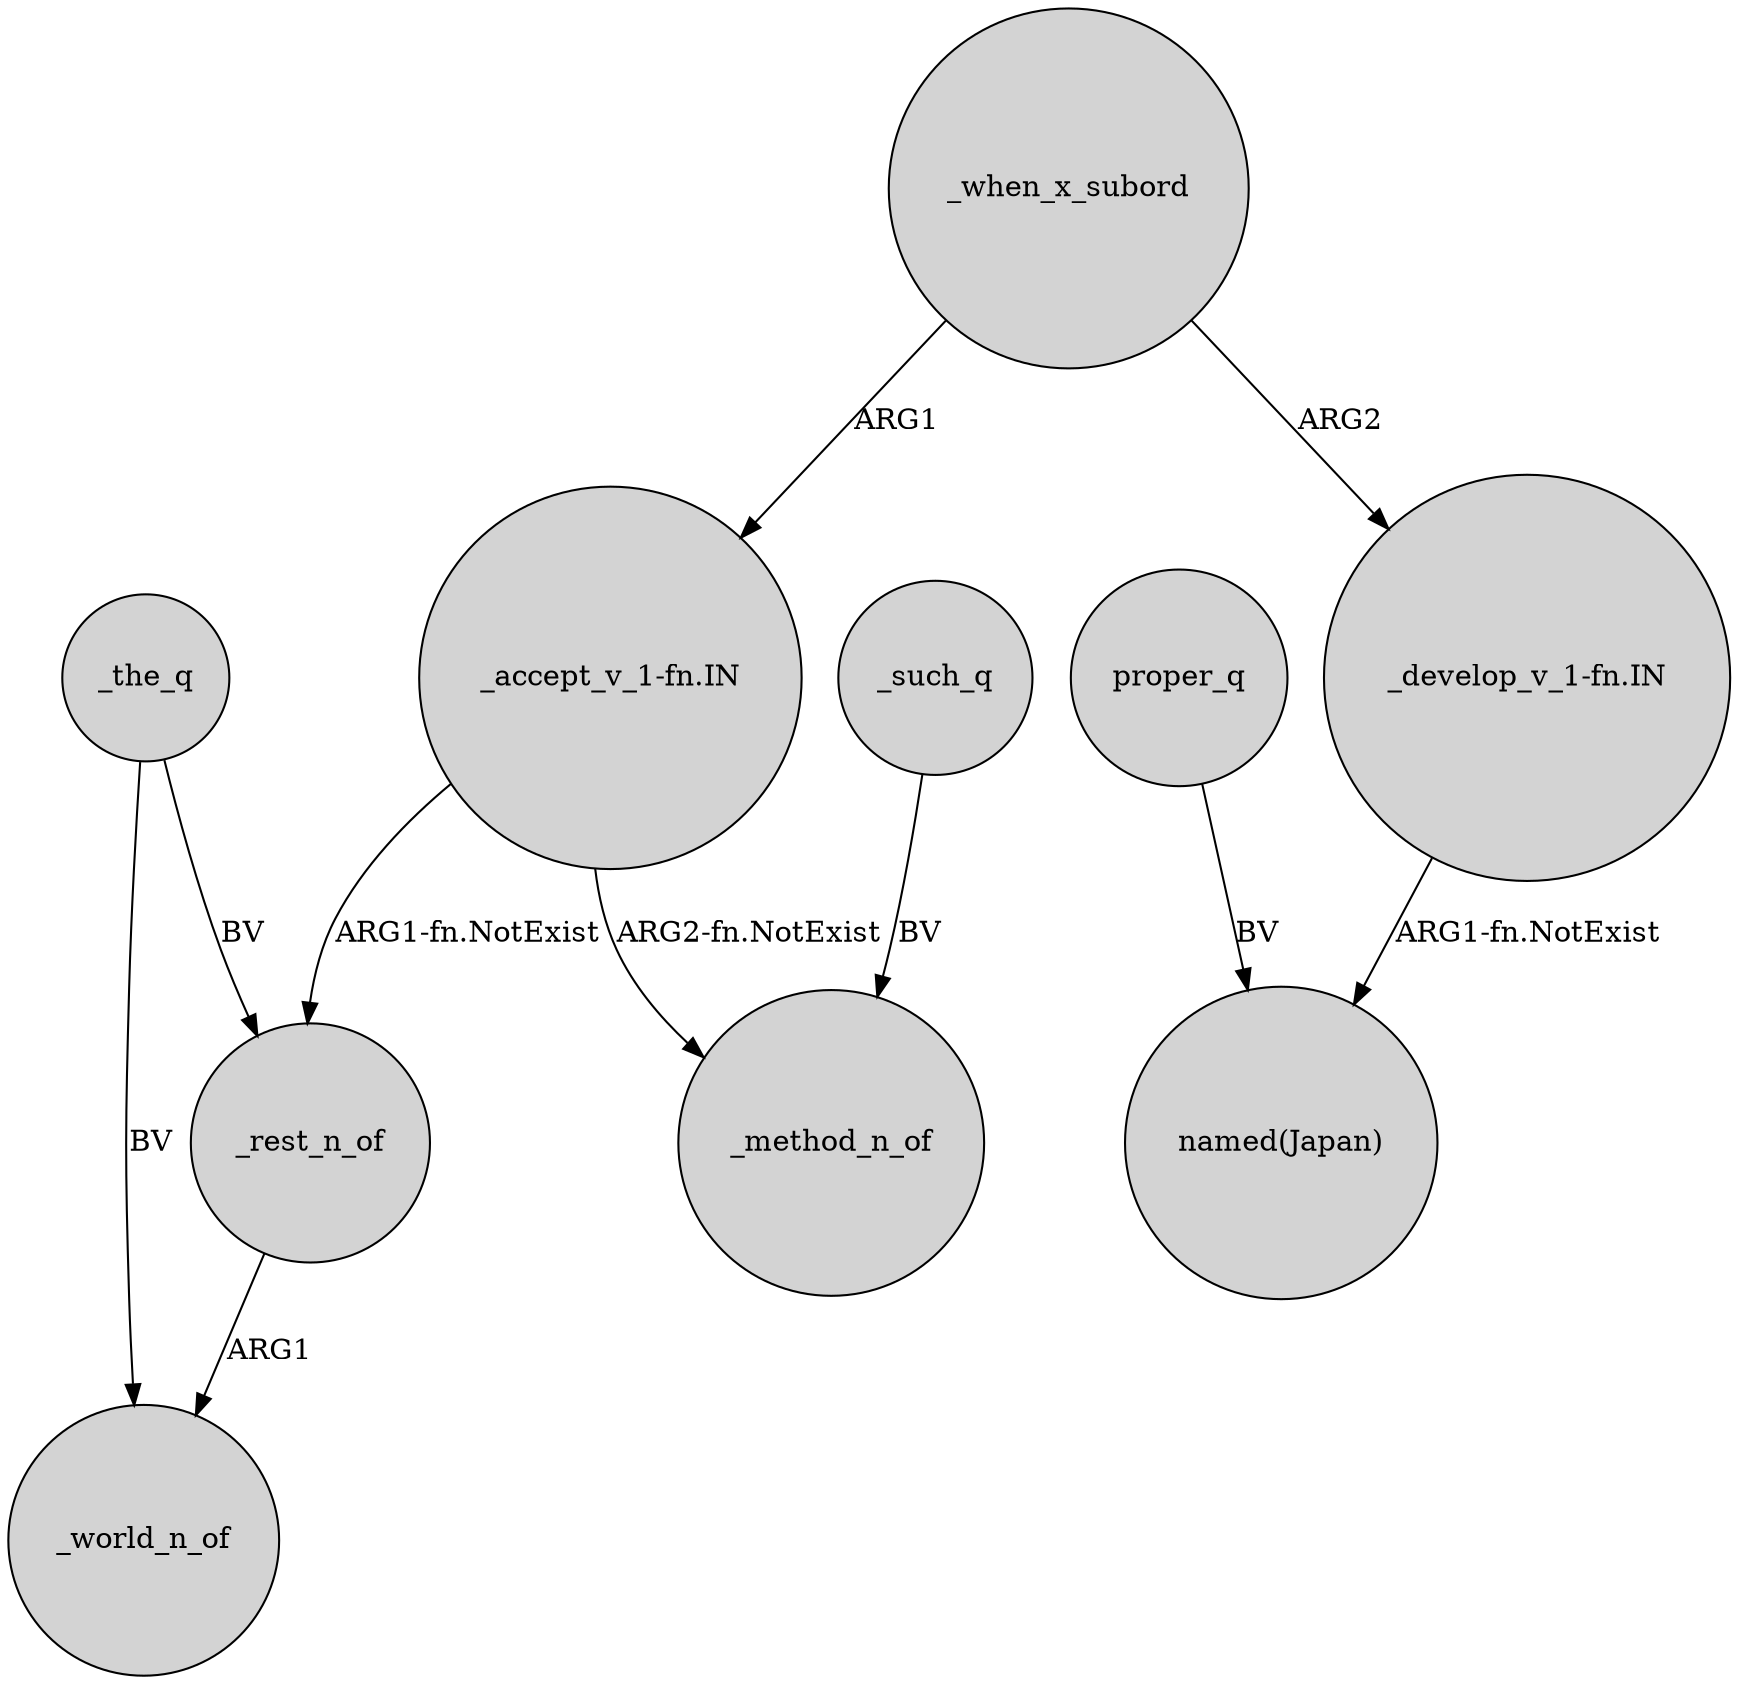 digraph {
	node [shape=circle style=filled]
	_when_x_subord -> "_accept_v_1-fn.IN" [label=ARG1]
	"_accept_v_1-fn.IN" -> _rest_n_of [label="ARG1-fn.NotExist"]
	"_develop_v_1-fn.IN" -> "named(Japan)" [label="ARG1-fn.NotExist"]
	_rest_n_of -> _world_n_of [label=ARG1]
	_such_q -> _method_n_of [label=BV]
	"_accept_v_1-fn.IN" -> _method_n_of [label="ARG2-fn.NotExist"]
	proper_q -> "named(Japan)" [label=BV]
	_the_q -> _world_n_of [label=BV]
	_the_q -> _rest_n_of [label=BV]
	_when_x_subord -> "_develop_v_1-fn.IN" [label=ARG2]
}

